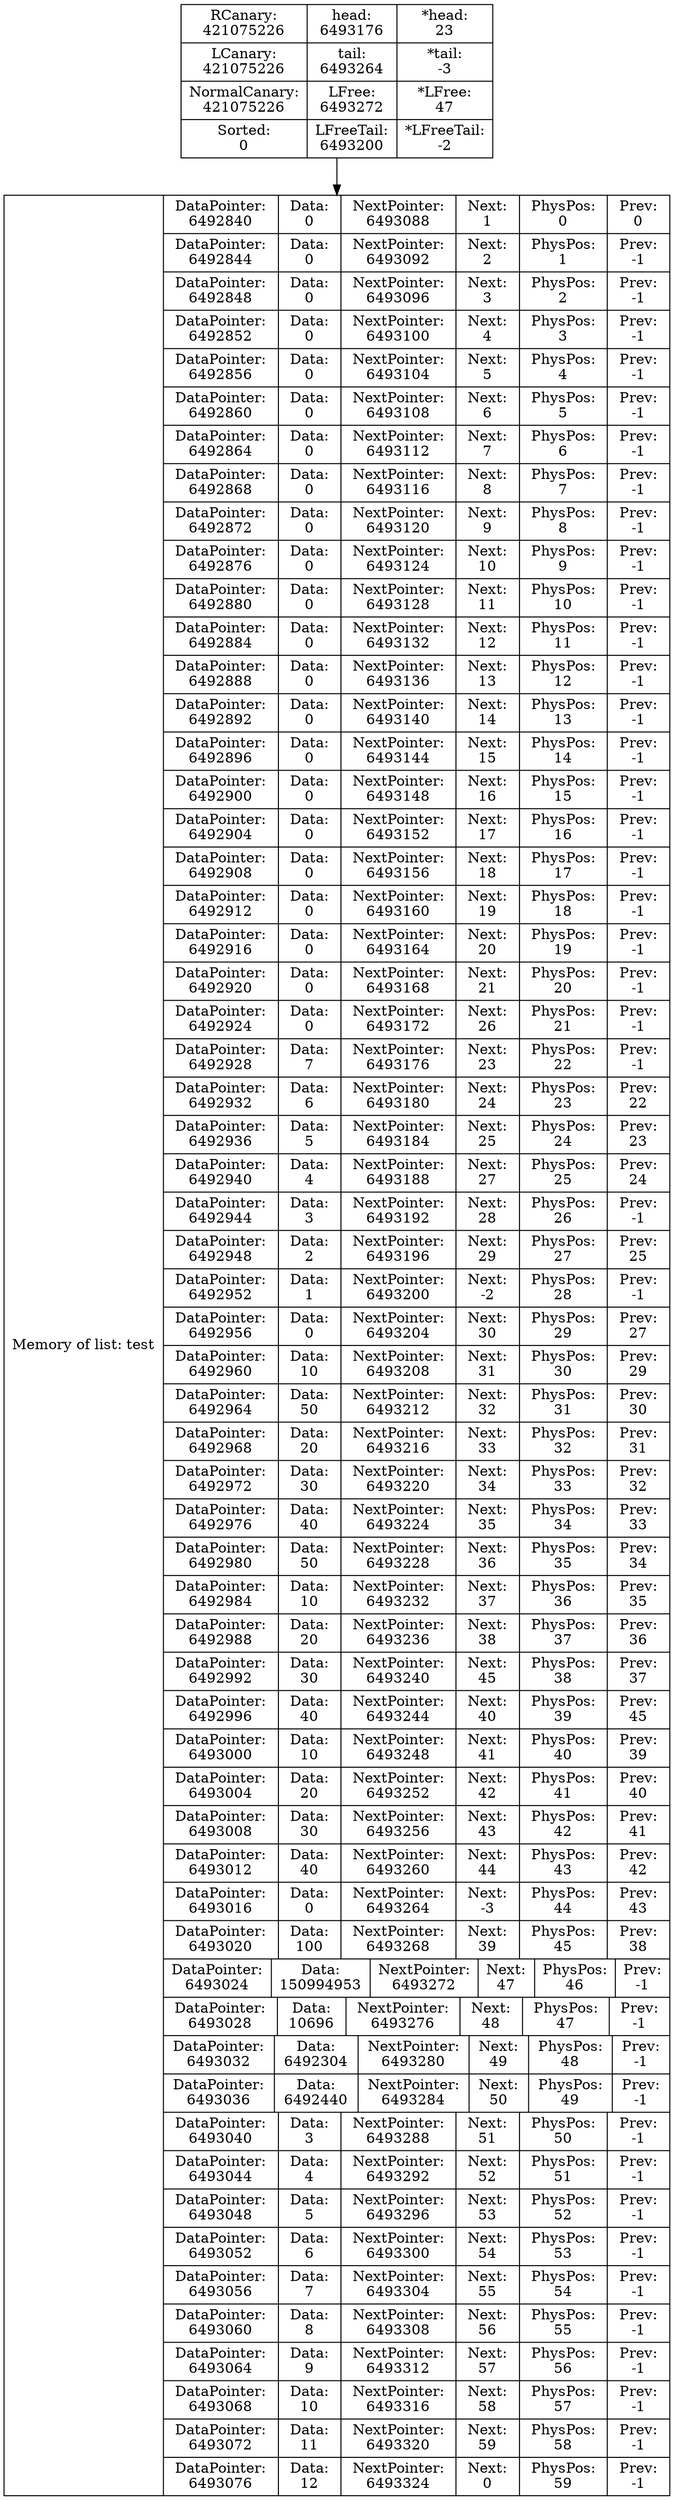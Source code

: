 digraph G{
    data [shape=record,label="    {Memory of list: test} | {{DataPointer:\n6492840 | Data:\n0 | NextPointer:\n6493088 | Next:\n1 | PhysPos:\n0 | Prev:\n0}
    | {DataPointer:\n6492844 | Data:\n0 | NextPointer:\n6493092 | Next:\n2 | PhysPos:\n1 | Prev:\n-1}
    | {DataPointer:\n6492848 | Data:\n0 | NextPointer:\n6493096 | Next:\n3 | PhysPos:\n2 | Prev:\n-1}
    | {DataPointer:\n6492852 | Data:\n0 | NextPointer:\n6493100 | Next:\n4 | PhysPos:\n3 | Prev:\n-1}
    | {DataPointer:\n6492856 | Data:\n0 | NextPointer:\n6493104 | Next:\n5 | PhysPos:\n4 | Prev:\n-1}
    | {DataPointer:\n6492860 | Data:\n0 | NextPointer:\n6493108 | Next:\n6 | PhysPos:\n5 | Prev:\n-1}
    | {DataPointer:\n6492864 | Data:\n0 | NextPointer:\n6493112 | Next:\n7 | PhysPos:\n6 | Prev:\n-1}
    | {DataPointer:\n6492868 | Data:\n0 | NextPointer:\n6493116 | Next:\n8 | PhysPos:\n7 | Prev:\n-1}
    | {DataPointer:\n6492872 | Data:\n0 | NextPointer:\n6493120 | Next:\n9 | PhysPos:\n8 | Prev:\n-1}
    | {DataPointer:\n6492876 | Data:\n0 | NextPointer:\n6493124 | Next:\n10 | PhysPos:\n9 | Prev:\n-1}
    | {DataPointer:\n6492880 | Data:\n0 | NextPointer:\n6493128 | Next:\n11 | PhysPos:\n10 | Prev:\n-1}
    | {DataPointer:\n6492884 | Data:\n0 | NextPointer:\n6493132 | Next:\n12 | PhysPos:\n11 | Prev:\n-1}
    | {DataPointer:\n6492888 | Data:\n0 | NextPointer:\n6493136 | Next:\n13 | PhysPos:\n12 | Prev:\n-1}
    | {DataPointer:\n6492892 | Data:\n0 | NextPointer:\n6493140 | Next:\n14 | PhysPos:\n13 | Prev:\n-1}
    | {DataPointer:\n6492896 | Data:\n0 | NextPointer:\n6493144 | Next:\n15 | PhysPos:\n14 | Prev:\n-1}
    | {DataPointer:\n6492900 | Data:\n0 | NextPointer:\n6493148 | Next:\n16 | PhysPos:\n15 | Prev:\n-1}
    | {DataPointer:\n6492904 | Data:\n0 | NextPointer:\n6493152 | Next:\n17 | PhysPos:\n16 | Prev:\n-1}
    | {DataPointer:\n6492908 | Data:\n0 | NextPointer:\n6493156 | Next:\n18 | PhysPos:\n17 | Prev:\n-1}
    | {DataPointer:\n6492912 | Data:\n0 | NextPointer:\n6493160 | Next:\n19 | PhysPos:\n18 | Prev:\n-1}
    | {DataPointer:\n6492916 | Data:\n0 | NextPointer:\n6493164 | Next:\n20 | PhysPos:\n19 | Prev:\n-1}
    | {DataPointer:\n6492920 | Data:\n0 | NextPointer:\n6493168 | Next:\n21 | PhysPos:\n20 | Prev:\n-1}
    | {DataPointer:\n6492924 | Data:\n0 | NextPointer:\n6493172 | Next:\n26 | PhysPos:\n21 | Prev:\n-1}
    | {DataPointer:\n6492928 | Data:\n7 | NextPointer:\n6493176 | Next:\n23 | PhysPos:\n22 | Prev:\n-1}
    | {DataPointer:\n6492932 | Data:\n6 | NextPointer:\n6493180 | Next:\n24 | PhysPos:\n23 | Prev:\n22}
    | {DataPointer:\n6492936 | Data:\n5 | NextPointer:\n6493184 | Next:\n25 | PhysPos:\n24 | Prev:\n23}
    | {DataPointer:\n6492940 | Data:\n4 | NextPointer:\n6493188 | Next:\n27 | PhysPos:\n25 | Prev:\n24}
    | {DataPointer:\n6492944 | Data:\n3 | NextPointer:\n6493192 | Next:\n28 | PhysPos:\n26 | Prev:\n-1}
    | {DataPointer:\n6492948 | Data:\n2 | NextPointer:\n6493196 | Next:\n29 | PhysPos:\n27 | Prev:\n25}
    | {DataPointer:\n6492952 | Data:\n1 | NextPointer:\n6493200 | Next:\n-2 | PhysPos:\n28 | Prev:\n-1}
    | {DataPointer:\n6492956 | Data:\n0 | NextPointer:\n6493204 | Next:\n30 | PhysPos:\n29 | Prev:\n27}
    | {DataPointer:\n6492960 | Data:\n10 | NextPointer:\n6493208 | Next:\n31 | PhysPos:\n30 | Prev:\n29}
    | {DataPointer:\n6492964 | Data:\n50 | NextPointer:\n6493212 | Next:\n32 | PhysPos:\n31 | Prev:\n30}
    | {DataPointer:\n6492968 | Data:\n20 | NextPointer:\n6493216 | Next:\n33 | PhysPos:\n32 | Prev:\n31}
    | {DataPointer:\n6492972 | Data:\n30 | NextPointer:\n6493220 | Next:\n34 | PhysPos:\n33 | Prev:\n32}
    | {DataPointer:\n6492976 | Data:\n40 | NextPointer:\n6493224 | Next:\n35 | PhysPos:\n34 | Prev:\n33}
    | {DataPointer:\n6492980 | Data:\n50 | NextPointer:\n6493228 | Next:\n36 | PhysPos:\n35 | Prev:\n34}
    | {DataPointer:\n6492984 | Data:\n10 | NextPointer:\n6493232 | Next:\n37 | PhysPos:\n36 | Prev:\n35}
    | {DataPointer:\n6492988 | Data:\n20 | NextPointer:\n6493236 | Next:\n38 | PhysPos:\n37 | Prev:\n36}
    | {DataPointer:\n6492992 | Data:\n30 | NextPointer:\n6493240 | Next:\n45 | PhysPos:\n38 | Prev:\n37}
    | {DataPointer:\n6492996 | Data:\n40 | NextPointer:\n6493244 | Next:\n40 | PhysPos:\n39 | Prev:\n45}
    | {DataPointer:\n6493000 | Data:\n10 | NextPointer:\n6493248 | Next:\n41 | PhysPos:\n40 | Prev:\n39}
    | {DataPointer:\n6493004 | Data:\n20 | NextPointer:\n6493252 | Next:\n42 | PhysPos:\n41 | Prev:\n40}
    | {DataPointer:\n6493008 | Data:\n30 | NextPointer:\n6493256 | Next:\n43 | PhysPos:\n42 | Prev:\n41}
    | {DataPointer:\n6493012 | Data:\n40 | NextPointer:\n6493260 | Next:\n44 | PhysPos:\n43 | Prev:\n42}
    | {DataPointer:\n6493016 | Data:\n0 | NextPointer:\n6493264 | Next:\n-3 | PhysPos:\n44 | Prev:\n43}
    | {DataPointer:\n6493020 | Data:\n100 | NextPointer:\n6493268 | Next:\n39 | PhysPos:\n45 | Prev:\n38}
    | {DataPointer:\n6493024 | Data:\n150994953 | NextPointer:\n6493272 | Next:\n47 | PhysPos:\n46 | Prev:\n-1}
    | {DataPointer:\n6493028 | Data:\n10696 | NextPointer:\n6493276 | Next:\n48 | PhysPos:\n47 | Prev:\n-1}
    | {DataPointer:\n6493032 | Data:\n6492304 | NextPointer:\n6493280 | Next:\n49 | PhysPos:\n48 | Prev:\n-1}
    | {DataPointer:\n6493036 | Data:\n6492440 | NextPointer:\n6493284 | Next:\n50 | PhysPos:\n49 | Prev:\n-1}
    | {DataPointer:\n6493040 | Data:\n3 | NextPointer:\n6493288 | Next:\n51 | PhysPos:\n50 | Prev:\n-1}
    | {DataPointer:\n6493044 | Data:\n4 | NextPointer:\n6493292 | Next:\n52 | PhysPos:\n51 | Prev:\n-1}
    | {DataPointer:\n6493048 | Data:\n5 | NextPointer:\n6493296 | Next:\n53 | PhysPos:\n52 | Prev:\n-1}
    | {DataPointer:\n6493052 | Data:\n6 | NextPointer:\n6493300 | Next:\n54 | PhysPos:\n53 | Prev:\n-1}
    | {DataPointer:\n6493056 | Data:\n7 | NextPointer:\n6493304 | Next:\n55 | PhysPos:\n54 | Prev:\n-1}
    | {DataPointer:\n6493060 | Data:\n8 | NextPointer:\n6493308 | Next:\n56 | PhysPos:\n55 | Prev:\n-1}
    | {DataPointer:\n6493064 | Data:\n9 | NextPointer:\n6493312 | Next:\n57 | PhysPos:\n56 | Prev:\n-1}
    | {DataPointer:\n6493068 | Data:\n10 | NextPointer:\n6493316 | Next:\n58 | PhysPos:\n57 | Prev:\n-1}
    | {DataPointer:\n6493072 | Data:\n11 | NextPointer:\n6493320 | Next:\n59 | PhysPos:\n58 | Prev:\n-1}
    | {DataPointer:\n6493076 | Data:\n12 | NextPointer:\n6493324 | Next:\n0 | PhysPos:\n59 | Prev:\n-1}
}"];
     Shild [shape=record,label="{ RCanary:\n421075226 | LCanary:\n421075226  | NormalCanary:\n421075226 | Sorted:\n0 } | { head:\n6493176 | tail:\n6493264 | LFree:\n6493272 | LFreeTail:\n6493200} | { *head:\n23 | *tail:\n-3 | *LFree:\n47 | *LFreeTail:\n-2}"];
     Shild->data
}
